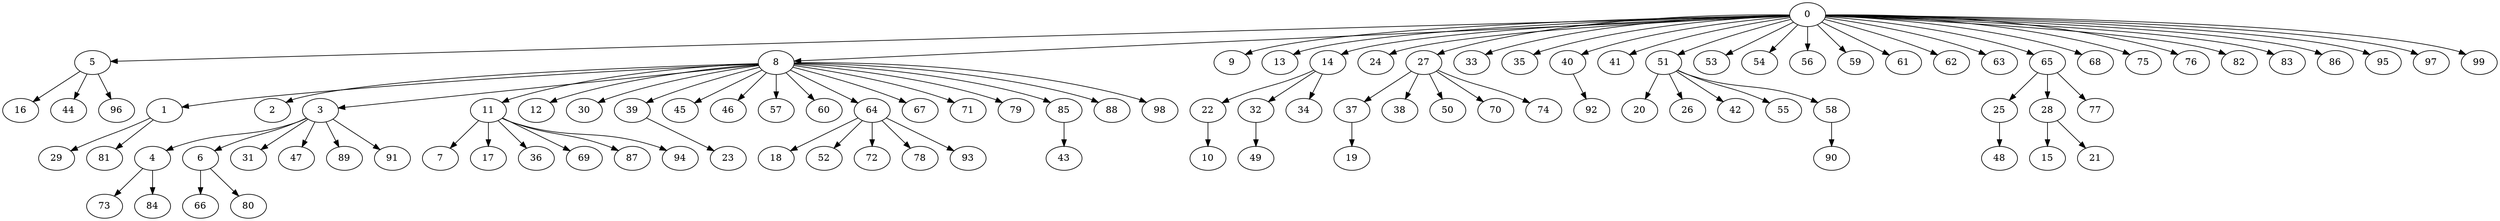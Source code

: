 digraph {
	0 [label=0]
	5 [label=5]
	8 [label=8]
	9 [label=9]
	13 [label=13]
	14 [label=14]
	24 [label=24]
	27 [label=27]
	33 [label=33]
	35 [label=35]
	40 [label=40]
	41 [label=41]
	51 [label=51]
	53 [label=53]
	54 [label=54]
	56 [label=56]
	59 [label=59]
	61 [label=61]
	62 [label=62]
	63 [label=63]
	65 [label=65]
	68 [label=68]
	75 [label=75]
	76 [label=76]
	82 [label=82]
	83 [label=83]
	86 [label=86]
	95 [label=95]
	97 [label=97]
	99 [label=99]
	16 [label=16]
	44 [label=44]
	96 [label=96]
	1 [label=1]
	2 [label=2]
	3 [label=3]
	11 [label=11]
	12 [label=12]
	30 [label=30]
	39 [label=39]
	45 [label=45]
	46 [label=46]
	57 [label=57]
	60 [label=60]
	64 [label=64]
	67 [label=67]
	71 [label=71]
	79 [label=79]
	85 [label=85]
	88 [label=88]
	98 [label=98]
	22 [label=22]
	32 [label=32]
	34 [label=34]
	37 [label=37]
	38 [label=38]
	50 [label=50]
	70 [label=70]
	74 [label=74]
	92 [label=92]
	20 [label=20]
	26 [label=26]
	42 [label=42]
	55 [label=55]
	58 [label=58]
	25 [label=25]
	28 [label=28]
	77 [label=77]
	29 [label=29]
	81 [label=81]
	4 [label=4]
	6 [label=6]
	31 [label=31]
	47 [label=47]
	89 [label=89]
	91 [label=91]
	7 [label=7]
	17 [label=17]
	36 [label=36]
	69 [label=69]
	87 [label=87]
	94 [label=94]
	23 [label=23]
	18 [label=18]
	52 [label=52]
	72 [label=72]
	78 [label=78]
	93 [label=93]
	43 [label=43]
	10 [label=10]
	49 [label=49]
	19 [label=19]
	90 [label=90]
	48 [label=48]
	15 [label=15]
	21 [label=21]
	73 [label=73]
	84 [label=84]
	66 [label=66]
	80 [label=80]
	0 -> 5
	0 -> 8
	0 -> 9
	0 -> 13
	0 -> 14
	0 -> 24
	0 -> 27
	0 -> 33
	0 -> 35
	0 -> 40
	0 -> 41
	0 -> 51
	0 -> 53
	0 -> 54
	0 -> 56
	0 -> 59
	0 -> 61
	0 -> 62
	0 -> 63
	0 -> 65
	0 -> 68
	0 -> 75
	0 -> 76
	0 -> 82
	0 -> 83
	0 -> 86
	0 -> 95
	0 -> 97
	0 -> 99
	5 -> 16
	5 -> 44
	5 -> 96
	8 -> 1
	8 -> 2
	8 -> 3
	8 -> 11
	8 -> 12
	8 -> 30
	8 -> 39
	8 -> 45
	8 -> 46
	8 -> 57
	8 -> 60
	8 -> 64
	8 -> 67
	8 -> 71
	8 -> 79
	8 -> 85
	8 -> 88
	8 -> 98
	14 -> 22
	14 -> 32
	14 -> 34
	27 -> 37
	27 -> 38
	27 -> 50
	27 -> 70
	27 -> 74
	40 -> 92
	51 -> 20
	51 -> 26
	51 -> 42
	51 -> 55
	51 -> 58
	65 -> 25
	65 -> 28
	65 -> 77
	1 -> 29
	1 -> 81
	3 -> 4
	3 -> 6
	3 -> 31
	3 -> 47
	3 -> 89
	3 -> 91
	11 -> 7
	11 -> 17
	11 -> 36
	11 -> 69
	11 -> 87
	11 -> 94
	39 -> 23
	64 -> 18
	64 -> 52
	64 -> 72
	64 -> 78
	64 -> 93
	85 -> 43
	22 -> 10
	32 -> 49
	37 -> 19
	58 -> 90
	25 -> 48
	28 -> 15
	28 -> 21
	4 -> 73
	4 -> 84
	6 -> 66
	6 -> 80
}

